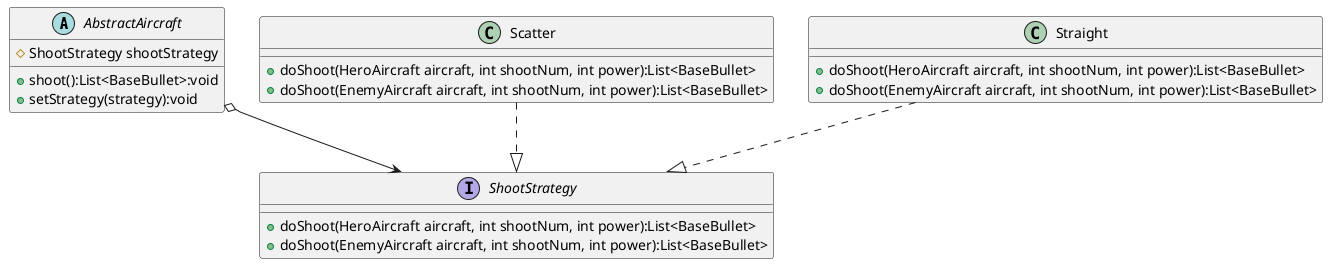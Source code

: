 @startuml
'https://plantuml.com/class-diagram

abstract AbstractAircraft
{
    #ShootStrategy shootStrategy
    +shoot():List<BaseBullet>:void
    +setStrategy(strategy):void
}

interface ShootStrategy{
    +doShoot(HeroAircraft aircraft, int shootNum, int power):List<BaseBullet>
    +doShoot(EnemyAircraft aircraft, int shootNum, int power):List<BaseBullet>
}

class Scatter{
    +doShoot(HeroAircraft aircraft, int shootNum, int power):List<BaseBullet>
    +doShoot(EnemyAircraft aircraft, int shootNum, int power):List<BaseBullet>
}

class Straight{
    +doShoot(HeroAircraft aircraft, int shootNum, int power):List<BaseBullet>
    +doShoot(EnemyAircraft aircraft, int shootNum, int power):List<BaseBullet>
}

AbstractAircraft o--> ShootStrategy
Scatter ..|> ShootStrategy
Straight ..|> ShootStrategy

@enduml